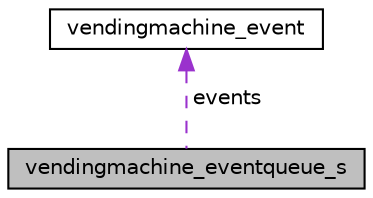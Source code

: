 digraph "vendingmachine_eventqueue_s"
{
 // LATEX_PDF_SIZE
  edge [fontname="Helvetica",fontsize="10",labelfontname="Helvetica",labelfontsize="10"];
  node [fontname="Helvetica",fontsize="10",shape=record];
  Node1 [label="vendingmachine_eventqueue_s",height=0.2,width=0.4,color="black", fillcolor="grey75", style="filled", fontcolor="black",tooltip=" "];
  Node2 -> Node1 [dir="back",color="darkorchid3",fontsize="10",style="dashed",label=" events" ];
  Node2 [label="vendingmachine_event",height=0.2,width=0.4,color="black", fillcolor="white", style="filled",URL="$structvendingmachine__event.html",tooltip=" "];
}
